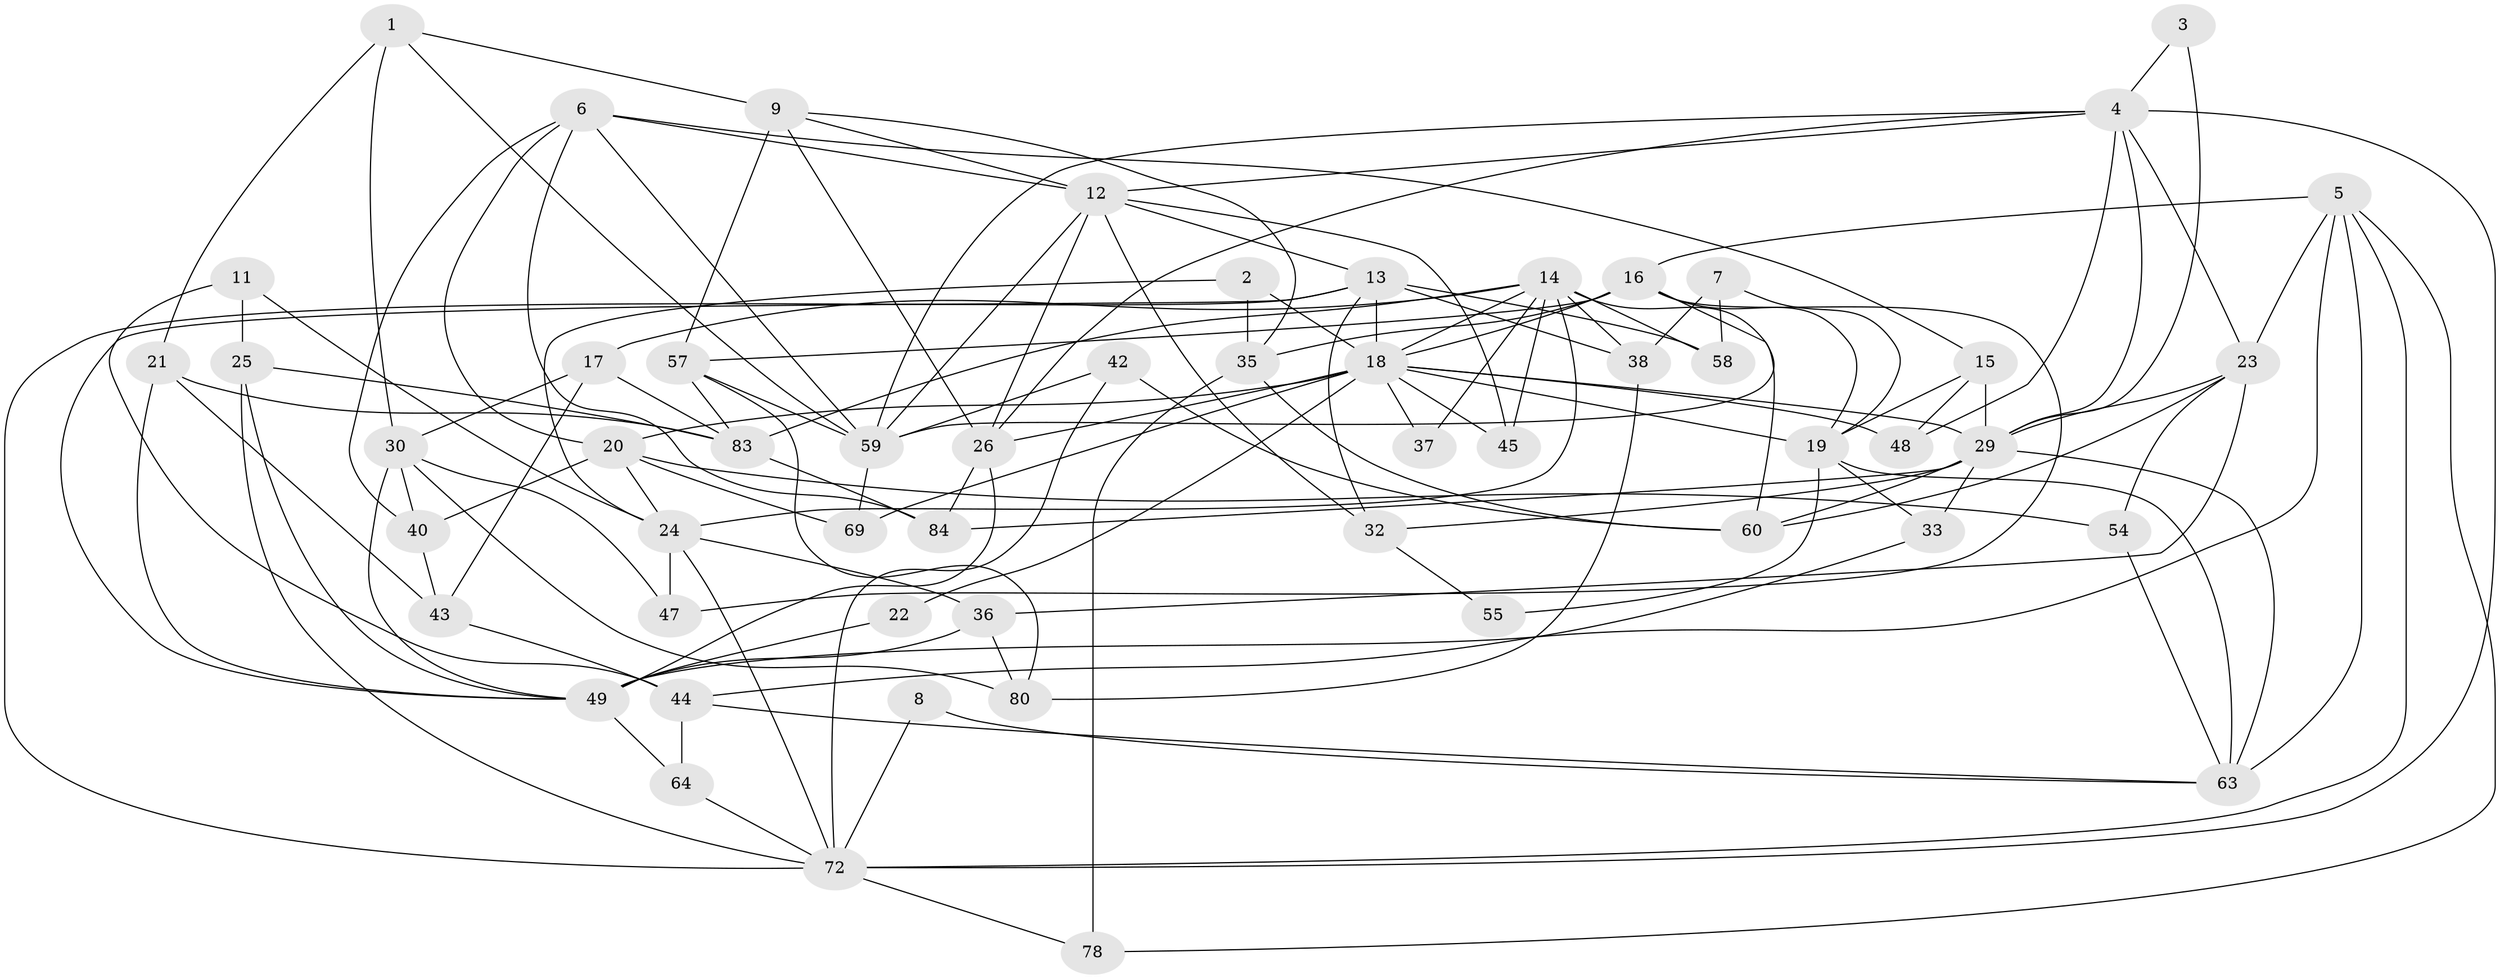 // Generated by graph-tools (version 1.1) at 2025/24/03/03/25 07:24:01]
// undirected, 55 vertices, 136 edges
graph export_dot {
graph [start="1"]
  node [color=gray90,style=filled];
  1;
  2;
  3;
  4 [super="+46"];
  5 [super="+56"];
  6 [super="+61"];
  7 [super="+34"];
  8;
  9 [super="+10"];
  11;
  12 [super="+52"];
  13 [super="+27"];
  14 [super="+53"];
  15;
  16 [super="+71"];
  17;
  18 [super="+66"];
  19 [super="+50"];
  20 [super="+77"];
  21 [super="+70"];
  22;
  23 [super="+81"];
  24 [super="+28"];
  25 [super="+39"];
  26 [super="+41"];
  29 [super="+31"];
  30 [super="+62"];
  32 [super="+75"];
  33;
  35 [super="+73"];
  36;
  37;
  38;
  40 [super="+74"];
  42;
  43;
  44 [super="+65"];
  45;
  47;
  48 [super="+67"];
  49 [super="+51"];
  54;
  55;
  57;
  58;
  59 [super="+76"];
  60;
  63 [super="+68"];
  64;
  69;
  72 [super="+79"];
  78 [super="+82"];
  80;
  83 [super="+85"];
  84;
  1 -- 30;
  1 -- 9 [weight=2];
  1 -- 21;
  1 -- 59;
  2 -- 35;
  2 -- 18;
  2 -- 24;
  3 -- 4;
  3 -- 29;
  4 -- 12;
  4 -- 72;
  4 -- 29;
  4 -- 23;
  4 -- 48;
  4 -- 26;
  4 -- 59;
  5 -- 78;
  5 -- 23;
  5 -- 16;
  5 -- 49;
  5 -- 63;
  5 -- 72;
  6 -- 12;
  6 -- 59;
  6 -- 20;
  6 -- 40;
  6 -- 84;
  6 -- 15;
  7 -- 38;
  7 -- 19;
  7 -- 58;
  8 -- 63;
  8 -- 72;
  9 -- 12;
  9 -- 35;
  9 -- 26;
  9 -- 57;
  11 -- 25;
  11 -- 24;
  11 -- 44;
  12 -- 45;
  12 -- 26;
  12 -- 32;
  12 -- 59;
  12 -- 13;
  13 -- 49;
  13 -- 18;
  13 -- 32;
  13 -- 38;
  13 -- 58;
  13 -- 72;
  14 -- 24;
  14 -- 38;
  14 -- 17;
  14 -- 37;
  14 -- 18;
  14 -- 58;
  14 -- 60;
  14 -- 45;
  14 -- 83;
  15 -- 19;
  15 -- 29;
  15 -- 48;
  16 -- 57;
  16 -- 19;
  16 -- 35;
  16 -- 18;
  16 -- 59;
  16 -- 47;
  17 -- 43;
  17 -- 83;
  17 -- 30;
  18 -- 22;
  18 -- 26;
  18 -- 29;
  18 -- 37;
  18 -- 45;
  18 -- 69;
  18 -- 19;
  18 -- 20;
  18 -- 48;
  19 -- 63 [weight=2];
  19 -- 33 [weight=2];
  19 -- 55;
  20 -- 24;
  20 -- 69;
  20 -- 54;
  20 -- 40;
  21 -- 83;
  21 -- 43;
  21 -- 49;
  22 -- 49;
  23 -- 36;
  23 -- 54;
  23 -- 60;
  23 -- 29;
  24 -- 72;
  24 -- 36;
  24 -- 47;
  25 -- 49;
  25 -- 83;
  25 -- 72;
  26 -- 49;
  26 -- 84;
  29 -- 84;
  29 -- 32;
  29 -- 63;
  29 -- 33;
  29 -- 60;
  30 -- 80;
  30 -- 40;
  30 -- 49;
  30 -- 47;
  32 -- 55;
  33 -- 44;
  35 -- 60;
  35 -- 78;
  36 -- 80;
  36 -- 49;
  38 -- 80;
  40 -- 43;
  42 -- 72;
  42 -- 60;
  42 -- 59;
  43 -- 44;
  44 -- 64;
  44 -- 63;
  49 -- 64;
  54 -- 63;
  57 -- 83;
  57 -- 59;
  57 -- 80;
  59 -- 69;
  64 -- 72;
  72 -- 78;
  83 -- 84;
}
